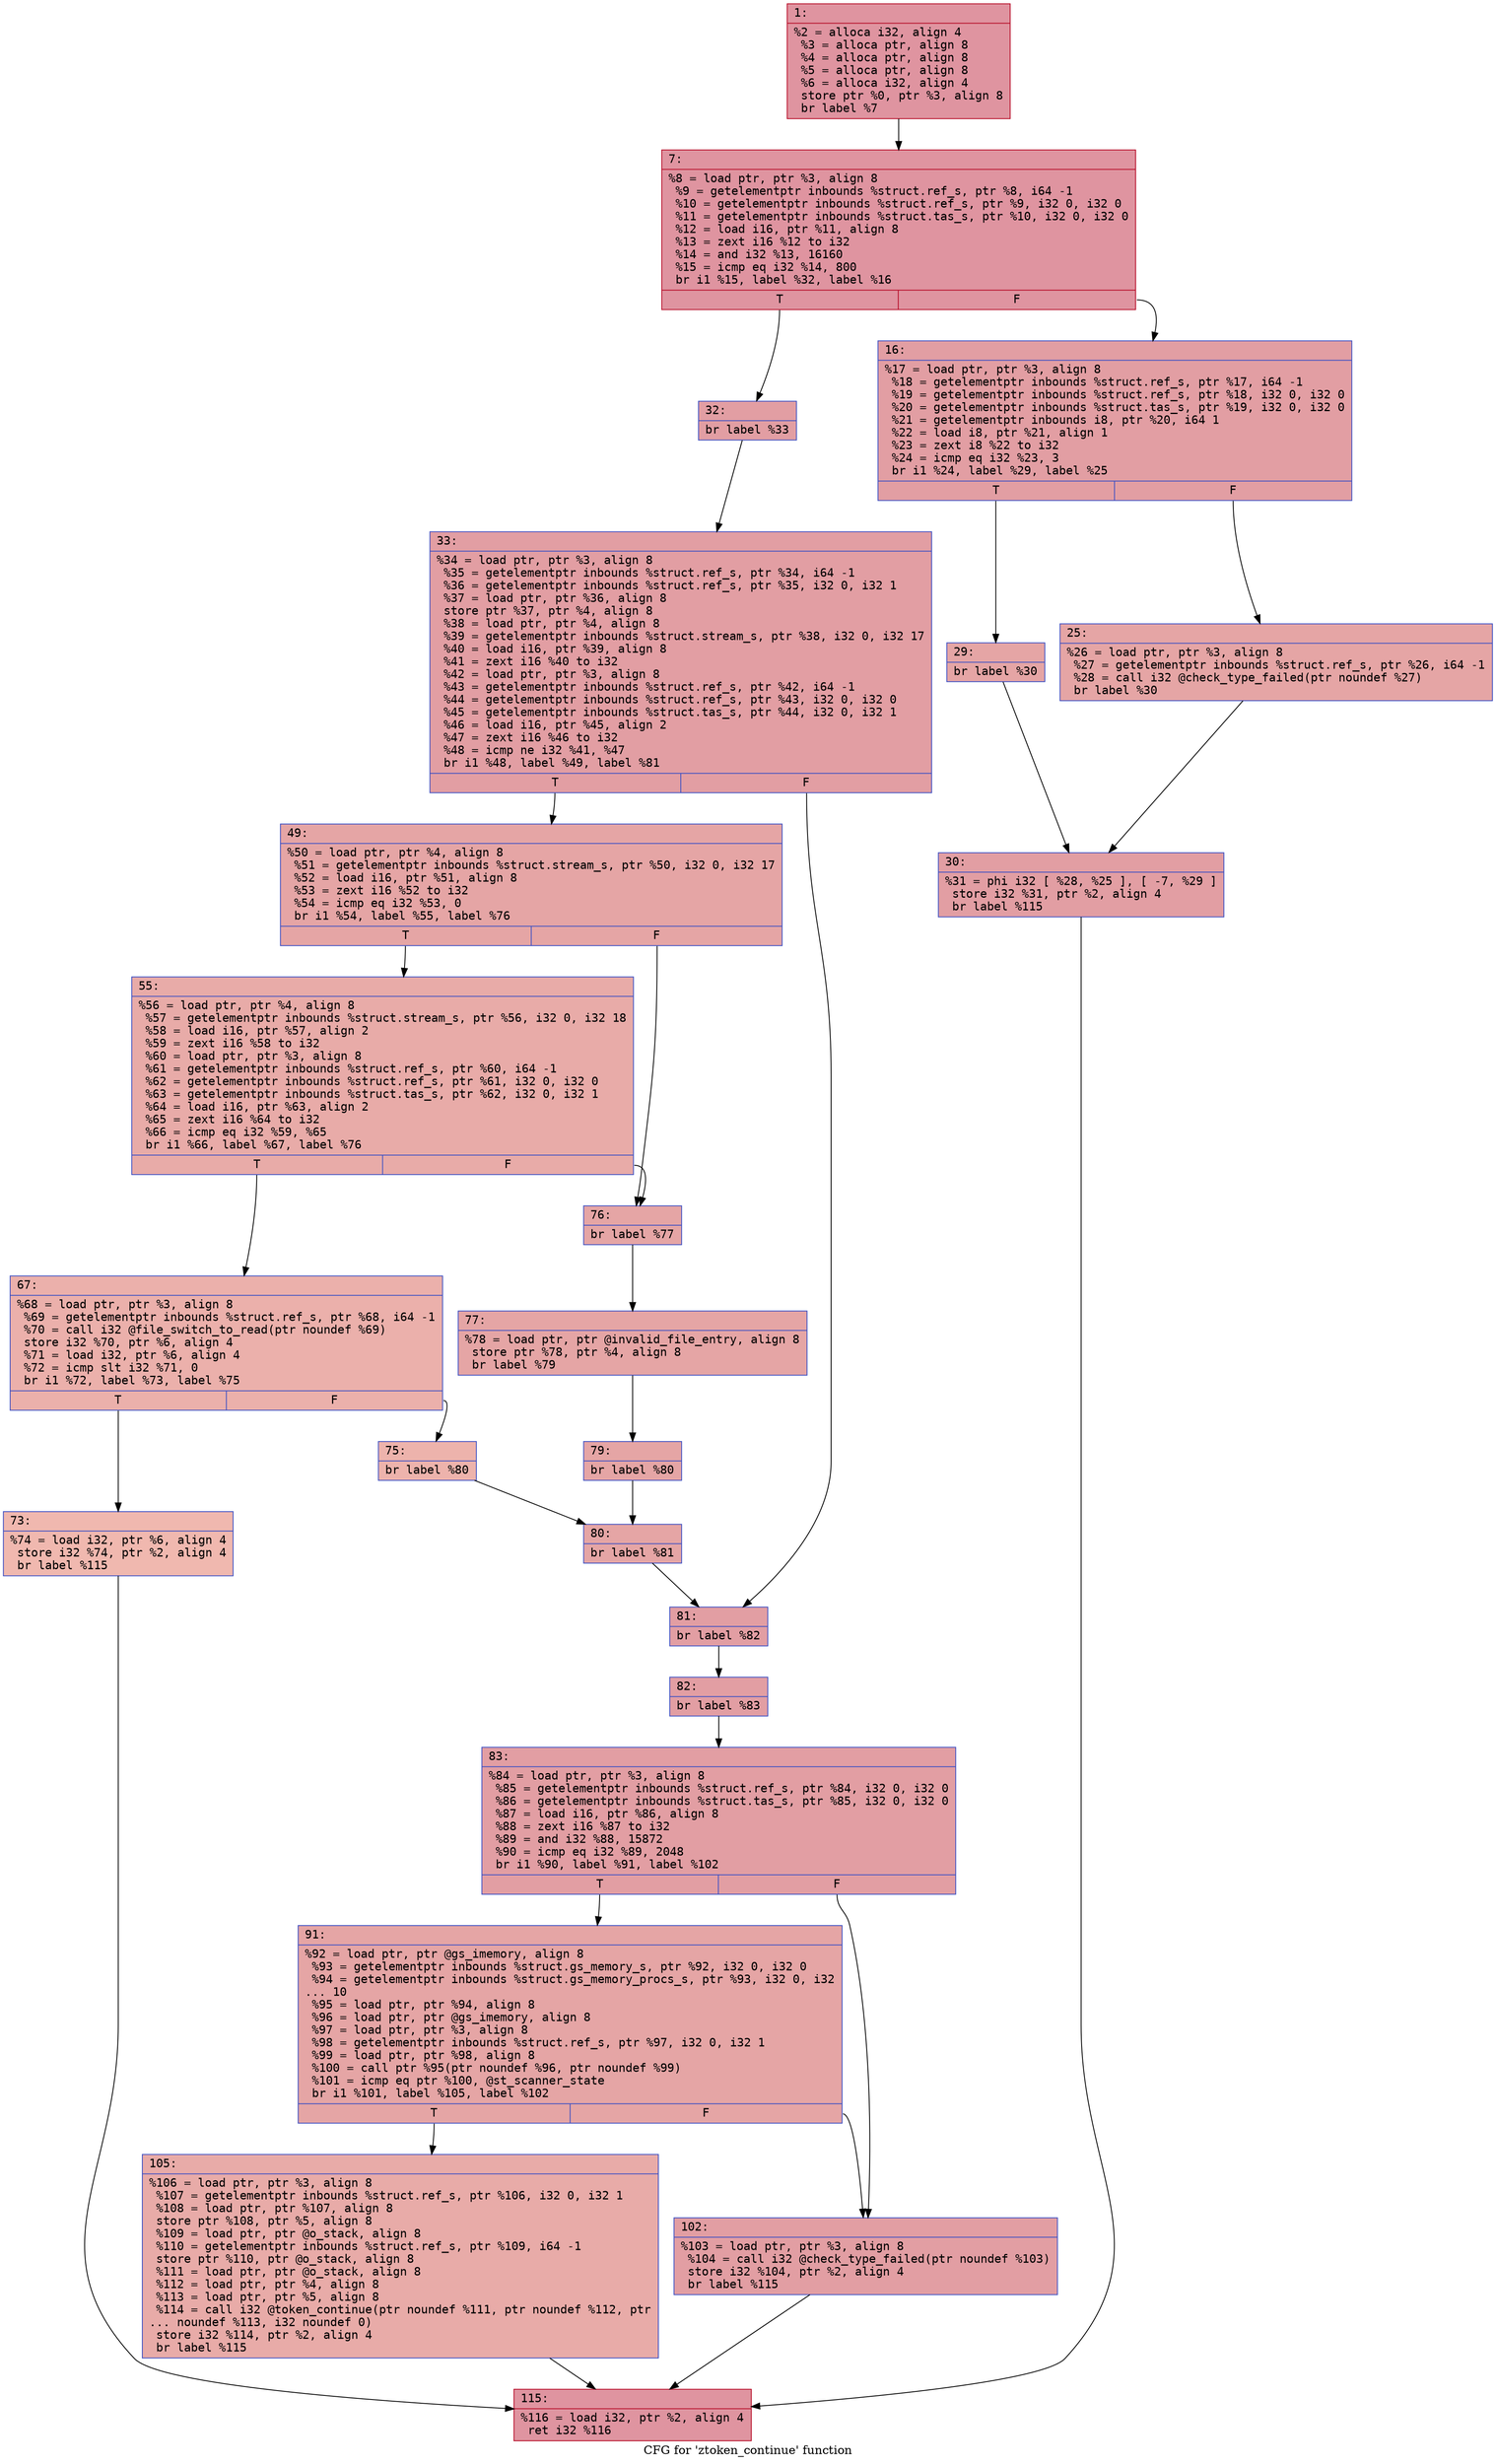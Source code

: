 digraph "CFG for 'ztoken_continue' function" {
	label="CFG for 'ztoken_continue' function";

	Node0x600001b27e80 [shape=record,color="#b70d28ff", style=filled, fillcolor="#b70d2870" fontname="Courier",label="{1:\l|  %2 = alloca i32, align 4\l  %3 = alloca ptr, align 8\l  %4 = alloca ptr, align 8\l  %5 = alloca ptr, align 8\l  %6 = alloca i32, align 4\l  store ptr %0, ptr %3, align 8\l  br label %7\l}"];
	Node0x600001b27e80 -> Node0x600001b27ed0[tooltip="1 -> 7\nProbability 100.00%" ];
	Node0x600001b27ed0 [shape=record,color="#b70d28ff", style=filled, fillcolor="#b70d2870" fontname="Courier",label="{7:\l|  %8 = load ptr, ptr %3, align 8\l  %9 = getelementptr inbounds %struct.ref_s, ptr %8, i64 -1\l  %10 = getelementptr inbounds %struct.ref_s, ptr %9, i32 0, i32 0\l  %11 = getelementptr inbounds %struct.tas_s, ptr %10, i32 0, i32 0\l  %12 = load i16, ptr %11, align 8\l  %13 = zext i16 %12 to i32\l  %14 = and i32 %13, 16160\l  %15 = icmp eq i32 %14, 800\l  br i1 %15, label %32, label %16\l|{<s0>T|<s1>F}}"];
	Node0x600001b27ed0:s0 -> Node0x600001b380a0[tooltip="7 -> 32\nProbability 50.00%" ];
	Node0x600001b27ed0:s1 -> Node0x600001b27f20[tooltip="7 -> 16\nProbability 50.00%" ];
	Node0x600001b27f20 [shape=record,color="#3d50c3ff", style=filled, fillcolor="#be242e70" fontname="Courier",label="{16:\l|  %17 = load ptr, ptr %3, align 8\l  %18 = getelementptr inbounds %struct.ref_s, ptr %17, i64 -1\l  %19 = getelementptr inbounds %struct.ref_s, ptr %18, i32 0, i32 0\l  %20 = getelementptr inbounds %struct.tas_s, ptr %19, i32 0, i32 0\l  %21 = getelementptr inbounds i8, ptr %20, i64 1\l  %22 = load i8, ptr %21, align 1\l  %23 = zext i8 %22 to i32\l  %24 = icmp eq i32 %23, 3\l  br i1 %24, label %29, label %25\l|{<s0>T|<s1>F}}"];
	Node0x600001b27f20:s0 -> Node0x600001b38000[tooltip="16 -> 29\nProbability 50.00%" ];
	Node0x600001b27f20:s1 -> Node0x600001b27f70[tooltip="16 -> 25\nProbability 50.00%" ];
	Node0x600001b27f70 [shape=record,color="#3d50c3ff", style=filled, fillcolor="#c5333470" fontname="Courier",label="{25:\l|  %26 = load ptr, ptr %3, align 8\l  %27 = getelementptr inbounds %struct.ref_s, ptr %26, i64 -1\l  %28 = call i32 @check_type_failed(ptr noundef %27)\l  br label %30\l}"];
	Node0x600001b27f70 -> Node0x600001b38050[tooltip="25 -> 30\nProbability 100.00%" ];
	Node0x600001b38000 [shape=record,color="#3d50c3ff", style=filled, fillcolor="#c5333470" fontname="Courier",label="{29:\l|  br label %30\l}"];
	Node0x600001b38000 -> Node0x600001b38050[tooltip="29 -> 30\nProbability 100.00%" ];
	Node0x600001b38050 [shape=record,color="#3d50c3ff", style=filled, fillcolor="#be242e70" fontname="Courier",label="{30:\l|  %31 = phi i32 [ %28, %25 ], [ -7, %29 ]\l  store i32 %31, ptr %2, align 4\l  br label %115\l}"];
	Node0x600001b38050 -> Node0x600001b385f0[tooltip="30 -> 115\nProbability 100.00%" ];
	Node0x600001b380a0 [shape=record,color="#3d50c3ff", style=filled, fillcolor="#be242e70" fontname="Courier",label="{32:\l|  br label %33\l}"];
	Node0x600001b380a0 -> Node0x600001b380f0[tooltip="32 -> 33\nProbability 100.00%" ];
	Node0x600001b380f0 [shape=record,color="#3d50c3ff", style=filled, fillcolor="#be242e70" fontname="Courier",label="{33:\l|  %34 = load ptr, ptr %3, align 8\l  %35 = getelementptr inbounds %struct.ref_s, ptr %34, i64 -1\l  %36 = getelementptr inbounds %struct.ref_s, ptr %35, i32 0, i32 1\l  %37 = load ptr, ptr %36, align 8\l  store ptr %37, ptr %4, align 8\l  %38 = load ptr, ptr %4, align 8\l  %39 = getelementptr inbounds %struct.stream_s, ptr %38, i32 0, i32 17\l  %40 = load i16, ptr %39, align 8\l  %41 = zext i16 %40 to i32\l  %42 = load ptr, ptr %3, align 8\l  %43 = getelementptr inbounds %struct.ref_s, ptr %42, i64 -1\l  %44 = getelementptr inbounds %struct.ref_s, ptr %43, i32 0, i32 0\l  %45 = getelementptr inbounds %struct.tas_s, ptr %44, i32 0, i32 1\l  %46 = load i16, ptr %45, align 2\l  %47 = zext i16 %46 to i32\l  %48 = icmp ne i32 %41, %47\l  br i1 %48, label %49, label %81\l|{<s0>T|<s1>F}}"];
	Node0x600001b380f0:s0 -> Node0x600001b38140[tooltip="33 -> 49\nProbability 50.00%" ];
	Node0x600001b380f0:s1 -> Node0x600001b38410[tooltip="33 -> 81\nProbability 50.00%" ];
	Node0x600001b38140 [shape=record,color="#3d50c3ff", style=filled, fillcolor="#c5333470" fontname="Courier",label="{49:\l|  %50 = load ptr, ptr %4, align 8\l  %51 = getelementptr inbounds %struct.stream_s, ptr %50, i32 0, i32 17\l  %52 = load i16, ptr %51, align 8\l  %53 = zext i16 %52 to i32\l  %54 = icmp eq i32 %53, 0\l  br i1 %54, label %55, label %76\l|{<s0>T|<s1>F}}"];
	Node0x600001b38140:s0 -> Node0x600001b38190[tooltip="49 -> 55\nProbability 37.50%" ];
	Node0x600001b38140:s1 -> Node0x600001b382d0[tooltip="49 -> 76\nProbability 62.50%" ];
	Node0x600001b38190 [shape=record,color="#3d50c3ff", style=filled, fillcolor="#cc403a70" fontname="Courier",label="{55:\l|  %56 = load ptr, ptr %4, align 8\l  %57 = getelementptr inbounds %struct.stream_s, ptr %56, i32 0, i32 18\l  %58 = load i16, ptr %57, align 2\l  %59 = zext i16 %58 to i32\l  %60 = load ptr, ptr %3, align 8\l  %61 = getelementptr inbounds %struct.ref_s, ptr %60, i64 -1\l  %62 = getelementptr inbounds %struct.ref_s, ptr %61, i32 0, i32 0\l  %63 = getelementptr inbounds %struct.tas_s, ptr %62, i32 0, i32 1\l  %64 = load i16, ptr %63, align 2\l  %65 = zext i16 %64 to i32\l  %66 = icmp eq i32 %59, %65\l  br i1 %66, label %67, label %76\l|{<s0>T|<s1>F}}"];
	Node0x600001b38190:s0 -> Node0x600001b381e0[tooltip="55 -> 67\nProbability 50.00%" ];
	Node0x600001b38190:s1 -> Node0x600001b382d0[tooltip="55 -> 76\nProbability 50.00%" ];
	Node0x600001b381e0 [shape=record,color="#3d50c3ff", style=filled, fillcolor="#d24b4070" fontname="Courier",label="{67:\l|  %68 = load ptr, ptr %3, align 8\l  %69 = getelementptr inbounds %struct.ref_s, ptr %68, i64 -1\l  %70 = call i32 @file_switch_to_read(ptr noundef %69)\l  store i32 %70, ptr %6, align 4\l  %71 = load i32, ptr %6, align 4\l  %72 = icmp slt i32 %71, 0\l  br i1 %72, label %73, label %75\l|{<s0>T|<s1>F}}"];
	Node0x600001b381e0:s0 -> Node0x600001b38230[tooltip="67 -> 73\nProbability 37.50%" ];
	Node0x600001b381e0:s1 -> Node0x600001b38280[tooltip="67 -> 75\nProbability 62.50%" ];
	Node0x600001b38230 [shape=record,color="#3d50c3ff", style=filled, fillcolor="#dc5d4a70" fontname="Courier",label="{73:\l|  %74 = load i32, ptr %6, align 4\l  store i32 %74, ptr %2, align 4\l  br label %115\l}"];
	Node0x600001b38230 -> Node0x600001b385f0[tooltip="73 -> 115\nProbability 100.00%" ];
	Node0x600001b38280 [shape=record,color="#3d50c3ff", style=filled, fillcolor="#d6524470" fontname="Courier",label="{75:\l|  br label %80\l}"];
	Node0x600001b38280 -> Node0x600001b383c0[tooltip="75 -> 80\nProbability 100.00%" ];
	Node0x600001b382d0 [shape=record,color="#3d50c3ff", style=filled, fillcolor="#c5333470" fontname="Courier",label="{76:\l|  br label %77\l}"];
	Node0x600001b382d0 -> Node0x600001b38320[tooltip="76 -> 77\nProbability 100.00%" ];
	Node0x600001b38320 [shape=record,color="#3d50c3ff", style=filled, fillcolor="#c5333470" fontname="Courier",label="{77:\l|  %78 = load ptr, ptr @invalid_file_entry, align 8\l  store ptr %78, ptr %4, align 8\l  br label %79\l}"];
	Node0x600001b38320 -> Node0x600001b38370[tooltip="77 -> 79\nProbability 100.00%" ];
	Node0x600001b38370 [shape=record,color="#3d50c3ff", style=filled, fillcolor="#c5333470" fontname="Courier",label="{79:\l|  br label %80\l}"];
	Node0x600001b38370 -> Node0x600001b383c0[tooltip="79 -> 80\nProbability 100.00%" ];
	Node0x600001b383c0 [shape=record,color="#3d50c3ff", style=filled, fillcolor="#c5333470" fontname="Courier",label="{80:\l|  br label %81\l}"];
	Node0x600001b383c0 -> Node0x600001b38410[tooltip="80 -> 81\nProbability 100.00%" ];
	Node0x600001b38410 [shape=record,color="#3d50c3ff", style=filled, fillcolor="#be242e70" fontname="Courier",label="{81:\l|  br label %82\l}"];
	Node0x600001b38410 -> Node0x600001b38460[tooltip="81 -> 82\nProbability 100.00%" ];
	Node0x600001b38460 [shape=record,color="#3d50c3ff", style=filled, fillcolor="#be242e70" fontname="Courier",label="{82:\l|  br label %83\l}"];
	Node0x600001b38460 -> Node0x600001b384b0[tooltip="82 -> 83\nProbability 100.00%" ];
	Node0x600001b384b0 [shape=record,color="#3d50c3ff", style=filled, fillcolor="#be242e70" fontname="Courier",label="{83:\l|  %84 = load ptr, ptr %3, align 8\l  %85 = getelementptr inbounds %struct.ref_s, ptr %84, i32 0, i32 0\l  %86 = getelementptr inbounds %struct.tas_s, ptr %85, i32 0, i32 0\l  %87 = load i16, ptr %86, align 8\l  %88 = zext i16 %87 to i32\l  %89 = and i32 %88, 15872\l  %90 = icmp eq i32 %89, 2048\l  br i1 %90, label %91, label %102\l|{<s0>T|<s1>F}}"];
	Node0x600001b384b0:s0 -> Node0x600001b38500[tooltip="83 -> 91\nProbability 50.00%" ];
	Node0x600001b384b0:s1 -> Node0x600001b38550[tooltip="83 -> 102\nProbability 50.00%" ];
	Node0x600001b38500 [shape=record,color="#3d50c3ff", style=filled, fillcolor="#c5333470" fontname="Courier",label="{91:\l|  %92 = load ptr, ptr @gs_imemory, align 8\l  %93 = getelementptr inbounds %struct.gs_memory_s, ptr %92, i32 0, i32 0\l  %94 = getelementptr inbounds %struct.gs_memory_procs_s, ptr %93, i32 0, i32\l... 10\l  %95 = load ptr, ptr %94, align 8\l  %96 = load ptr, ptr @gs_imemory, align 8\l  %97 = load ptr, ptr %3, align 8\l  %98 = getelementptr inbounds %struct.ref_s, ptr %97, i32 0, i32 1\l  %99 = load ptr, ptr %98, align 8\l  %100 = call ptr %95(ptr noundef %96, ptr noundef %99)\l  %101 = icmp eq ptr %100, @st_scanner_state\l  br i1 %101, label %105, label %102\l|{<s0>T|<s1>F}}"];
	Node0x600001b38500:s0 -> Node0x600001b385a0[tooltip="91 -> 105\nProbability 37.50%" ];
	Node0x600001b38500:s1 -> Node0x600001b38550[tooltip="91 -> 102\nProbability 62.50%" ];
	Node0x600001b38550 [shape=record,color="#3d50c3ff", style=filled, fillcolor="#be242e70" fontname="Courier",label="{102:\l|  %103 = load ptr, ptr %3, align 8\l  %104 = call i32 @check_type_failed(ptr noundef %103)\l  store i32 %104, ptr %2, align 4\l  br label %115\l}"];
	Node0x600001b38550 -> Node0x600001b385f0[tooltip="102 -> 115\nProbability 100.00%" ];
	Node0x600001b385a0 [shape=record,color="#3d50c3ff", style=filled, fillcolor="#cc403a70" fontname="Courier",label="{105:\l|  %106 = load ptr, ptr %3, align 8\l  %107 = getelementptr inbounds %struct.ref_s, ptr %106, i32 0, i32 1\l  %108 = load ptr, ptr %107, align 8\l  store ptr %108, ptr %5, align 8\l  %109 = load ptr, ptr @o_stack, align 8\l  %110 = getelementptr inbounds %struct.ref_s, ptr %109, i64 -1\l  store ptr %110, ptr @o_stack, align 8\l  %111 = load ptr, ptr @o_stack, align 8\l  %112 = load ptr, ptr %4, align 8\l  %113 = load ptr, ptr %5, align 8\l  %114 = call i32 @token_continue(ptr noundef %111, ptr noundef %112, ptr\l... noundef %113, i32 noundef 0)\l  store i32 %114, ptr %2, align 4\l  br label %115\l}"];
	Node0x600001b385a0 -> Node0x600001b385f0[tooltip="105 -> 115\nProbability 100.00%" ];
	Node0x600001b385f0 [shape=record,color="#b70d28ff", style=filled, fillcolor="#b70d2870" fontname="Courier",label="{115:\l|  %116 = load i32, ptr %2, align 4\l  ret i32 %116\l}"];
}
